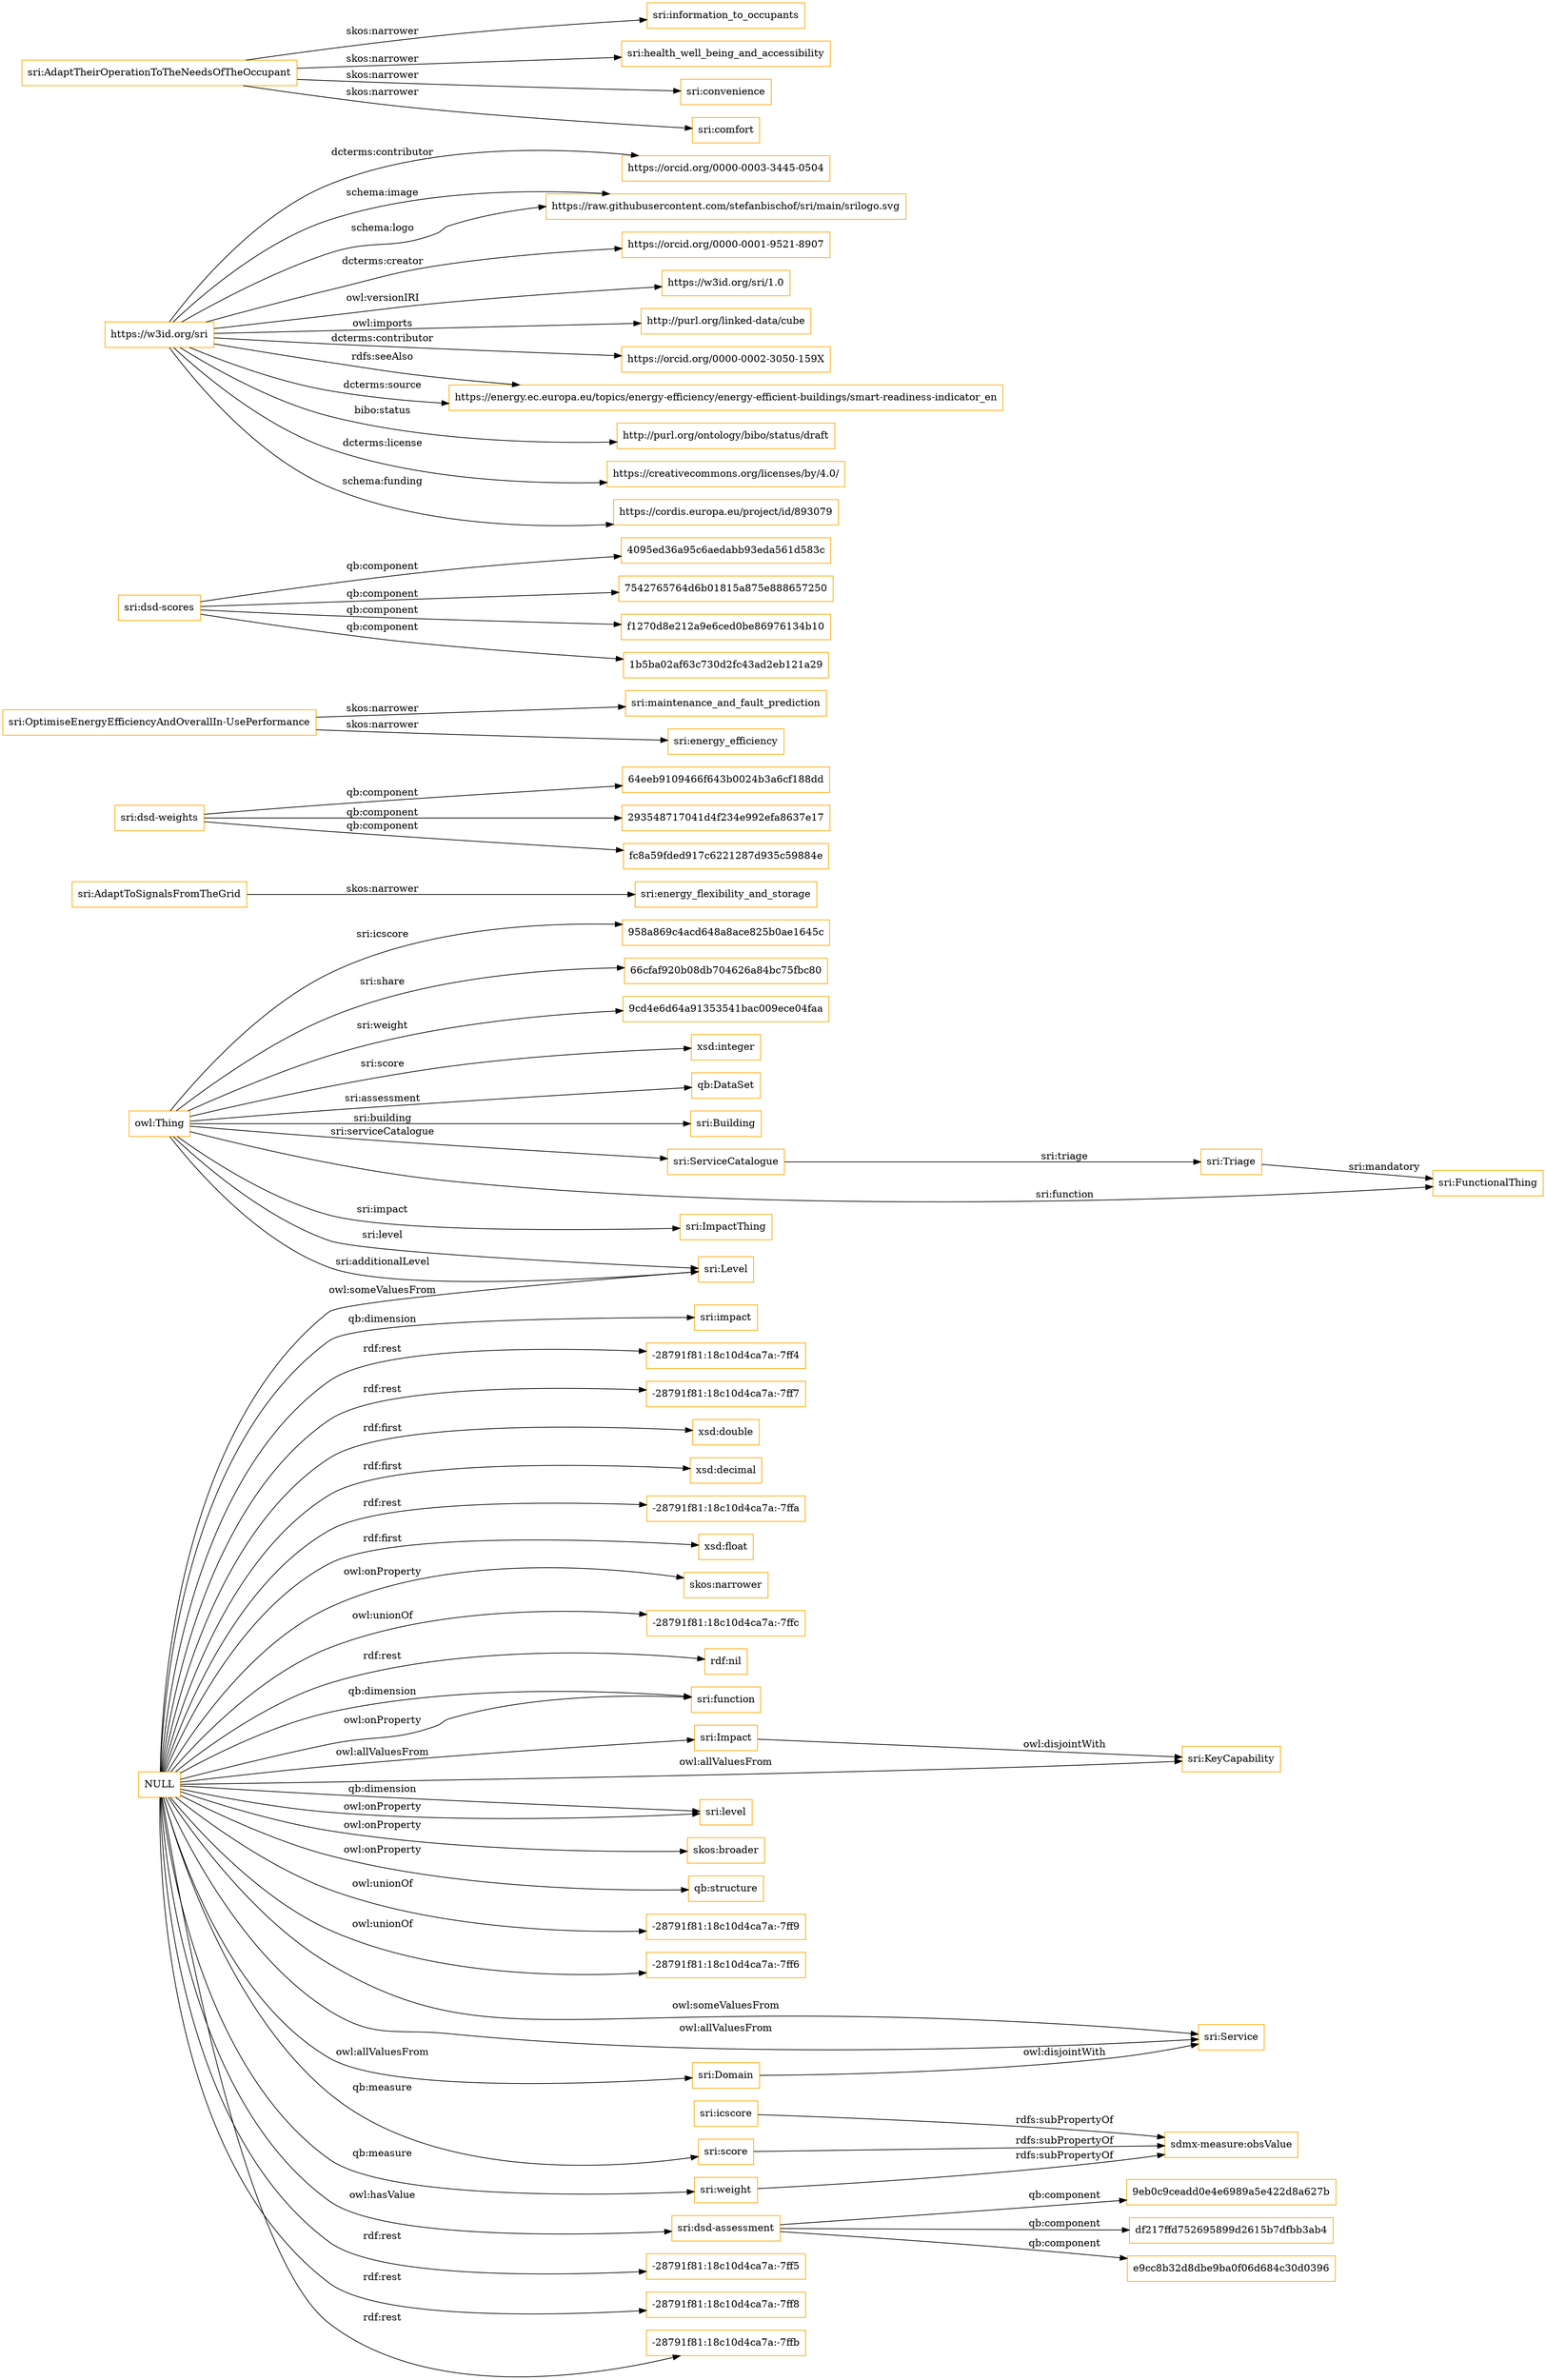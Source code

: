 digraph ar2dtool_diagram { 
rankdir=LR;
size="1501"
node [shape = rectangle, color="orange"]; "sri:Building" "sri:KeyCapability" "sri:Service" "sri:ServiceCatalogue" "sri:Impact" "sri:Domain" "sri:ImpactThing" "sri:FunctionalThing" "sri:Triage" "sri:Level" ; /*classes style*/
	"sri:AdaptToSignalsFromTheGrid" -> "sri:energy_flexibility_and_storage" [ label = "skos:narrower" ];
	"sri:weight" -> "sdmx-measure:obsValue" [ label = "rdfs:subPropertyOf" ];
	"sri:dsd-weights" -> "64eeb9109466f643b0024b3a6cf188dd" [ label = "qb:component" ];
	"sri:dsd-weights" -> "293548717041d4f234e992efa8637e17" [ label = "qb:component" ];
	"sri:dsd-weights" -> "fc8a59fded917c6221287d935c59884e" [ label = "qb:component" ];
	"sri:OptimiseEnergyEfficiencyAndOverallIn-UsePerformance" -> "sri:maintenance_and_fault_prediction" [ label = "skos:narrower" ];
	"sri:OptimiseEnergyEfficiencyAndOverallIn-UsePerformance" -> "sri:energy_efficiency" [ label = "skos:narrower" ];
	"sri:icscore" -> "sdmx-measure:obsValue" [ label = "rdfs:subPropertyOf" ];
	"sri:dsd-scores" -> "4095ed36a95c6aedabb93eda561d583c" [ label = "qb:component" ];
	"sri:dsd-scores" -> "7542765764d6b01815a875e888657250" [ label = "qb:component" ];
	"sri:dsd-scores" -> "f1270d8e212a9e6ced0be86976134b10" [ label = "qb:component" ];
	"sri:dsd-scores" -> "1b5ba02af63c730d2fc43ad2eb121a29" [ label = "qb:component" ];
	"sri:Impact" -> "sri:KeyCapability" [ label = "owl:disjointWith" ];
	"https://w3id.org/sri" -> "https://orcid.org/0000-0003-3445-0504" [ label = "dcterms:contributor" ];
	"https://w3id.org/sri" -> "https://raw.githubusercontent.com/stefanbischof/sri/main/srilogo.svg" [ label = "schema:image" ];
	"https://w3id.org/sri" -> "https://orcid.org/0000-0001-9521-8907" [ label = "dcterms:creator" ];
	"https://w3id.org/sri" -> "https://w3id.org/sri/1.0" [ label = "owl:versionIRI" ];
	"https://w3id.org/sri" -> "http://purl.org/linked-data/cube" [ label = "owl:imports" ];
	"https://w3id.org/sri" -> "https://orcid.org/0000-0002-3050-159X" [ label = "dcterms:contributor" ];
	"https://w3id.org/sri" -> "https://energy.ec.europa.eu/topics/energy-efficiency/energy-efficient-buildings/smart-readiness-indicator_en" [ label = "rdfs:seeAlso" ];
	"https://w3id.org/sri" -> "http://purl.org/ontology/bibo/status/draft" [ label = "bibo:status" ];
	"https://w3id.org/sri" -> "https://energy.ec.europa.eu/topics/energy-efficiency/energy-efficient-buildings/smart-readiness-indicator_en" [ label = "dcterms:source" ];
	"https://w3id.org/sri" -> "https://creativecommons.org/licenses/by/4.0/" [ label = "dcterms:license" ];
	"https://w3id.org/sri" -> "https://cordis.europa.eu/project/id/893079" [ label = "schema:funding" ];
	"https://w3id.org/sri" -> "https://raw.githubusercontent.com/stefanbischof/sri/main/srilogo.svg" [ label = "schema:logo" ];
	"sri:AdaptTheirOperationToTheNeedsOfTheOccupant" -> "sri:information_to_occupants" [ label = "skos:narrower" ];
	"sri:AdaptTheirOperationToTheNeedsOfTheOccupant" -> "sri:health_well_being_and_accessibility" [ label = "skos:narrower" ];
	"sri:AdaptTheirOperationToTheNeedsOfTheOccupant" -> "sri:convenience" [ label = "skos:narrower" ];
	"sri:AdaptTheirOperationToTheNeedsOfTheOccupant" -> "sri:comfort" [ label = "skos:narrower" ];
	"sri:Domain" -> "sri:Service" [ label = "owl:disjointWith" ];
	"sri:dsd-assessment" -> "e9cc8b32d8dbe9ba0f06d684c30d0396" [ label = "qb:component" ];
	"sri:dsd-assessment" -> "9eb0c9ceadd0e4e6989a5e422d8a627b" [ label = "qb:component" ];
	"sri:dsd-assessment" -> "df217ffd752695899d2615b7dfbb3ab4" [ label = "qb:component" ];
	"sri:score" -> "sdmx-measure:obsValue" [ label = "rdfs:subPropertyOf" ];
	"NULL" -> "sri:Service" [ label = "owl:someValuesFrom" ];
	"NULL" -> "sri:dsd-assessment" [ label = "owl:hasValue" ];
	"NULL" -> "-28791f81:18c10d4ca7a:-7ff5" [ label = "rdf:rest" ];
	"NULL" -> "-28791f81:18c10d4ca7a:-7ff8" [ label = "rdf:rest" ];
	"NULL" -> "sri:weight" [ label = "qb:measure" ];
	"NULL" -> "-28791f81:18c10d4ca7a:-7ffb" [ label = "rdf:rest" ];
	"NULL" -> "sri:Domain" [ label = "owl:allValuesFrom" ];
	"NULL" -> "sri:level" [ label = "qb:dimension" ];
	"NULL" -> "sri:Level" [ label = "owl:someValuesFrom" ];
	"NULL" -> "sri:impact" [ label = "qb:dimension" ];
	"NULL" -> "-28791f81:18c10d4ca7a:-7ff4" [ label = "rdf:rest" ];
	"NULL" -> "-28791f81:18c10d4ca7a:-7ff7" [ label = "rdf:rest" ];
	"NULL" -> "xsd:double" [ label = "rdf:first" ];
	"NULL" -> "xsd:decimal" [ label = "rdf:first" ];
	"NULL" -> "-28791f81:18c10d4ca7a:-7ffa" [ label = "rdf:rest" ];
	"NULL" -> "sri:score" [ label = "qb:measure" ];
	"NULL" -> "sri:Service" [ label = "owl:allValuesFrom" ];
	"NULL" -> "xsd:float" [ label = "rdf:first" ];
	"NULL" -> "skos:narrower" [ label = "owl:onProperty" ];
	"NULL" -> "sri:Impact" [ label = "owl:allValuesFrom" ];
	"NULL" -> "-28791f81:18c10d4ca7a:-7ffc" [ label = "owl:unionOf" ];
	"NULL" -> "rdf:nil" [ label = "rdf:rest" ];
	"NULL" -> "sri:level" [ label = "owl:onProperty" ];
	"NULL" -> "sri:function" [ label = "qb:dimension" ];
	"NULL" -> "skos:broader" [ label = "owl:onProperty" ];
	"NULL" -> "sri:KeyCapability" [ label = "owl:allValuesFrom" ];
	"NULL" -> "qb:structure" [ label = "owl:onProperty" ];
	"NULL" -> "-28791f81:18c10d4ca7a:-7ff9" [ label = "owl:unionOf" ];
	"NULL" -> "sri:function" [ label = "owl:onProperty" ];
	"NULL" -> "-28791f81:18c10d4ca7a:-7ff6" [ label = "owl:unionOf" ];
	"sri:ServiceCatalogue" -> "sri:Triage" [ label = "sri:triage" ];
	"owl:Thing" -> "958a869c4acd648a8ace825b0ae1645c" [ label = "sri:icscore" ];
	"owl:Thing" -> "sri:Building" [ label = "sri:building" ];
	"owl:Thing" -> "66cfaf920b08db704626a84bc75fbc80" [ label = "sri:share" ];
	"owl:Thing" -> "sri:Level" [ label = "sri:level" ];
	"owl:Thing" -> "sri:ImpactThing" [ label = "sri:impact" ];
	"sri:Triage" -> "sri:FunctionalThing" [ label = "sri:mandatory" ];
	"owl:Thing" -> "9cd4e6d64a91353541bac009ece04faa" [ label = "sri:weight" ];
	"owl:Thing" -> "sri:Level" [ label = "sri:additionalLevel" ];
	"owl:Thing" -> "xsd:integer" [ label = "sri:score" ];
	"owl:Thing" -> "qb:DataSet" [ label = "sri:assessment" ];
	"owl:Thing" -> "sri:ServiceCatalogue" [ label = "sri:serviceCatalogue" ];
	"owl:Thing" -> "sri:FunctionalThing" [ label = "sri:function" ];

}
